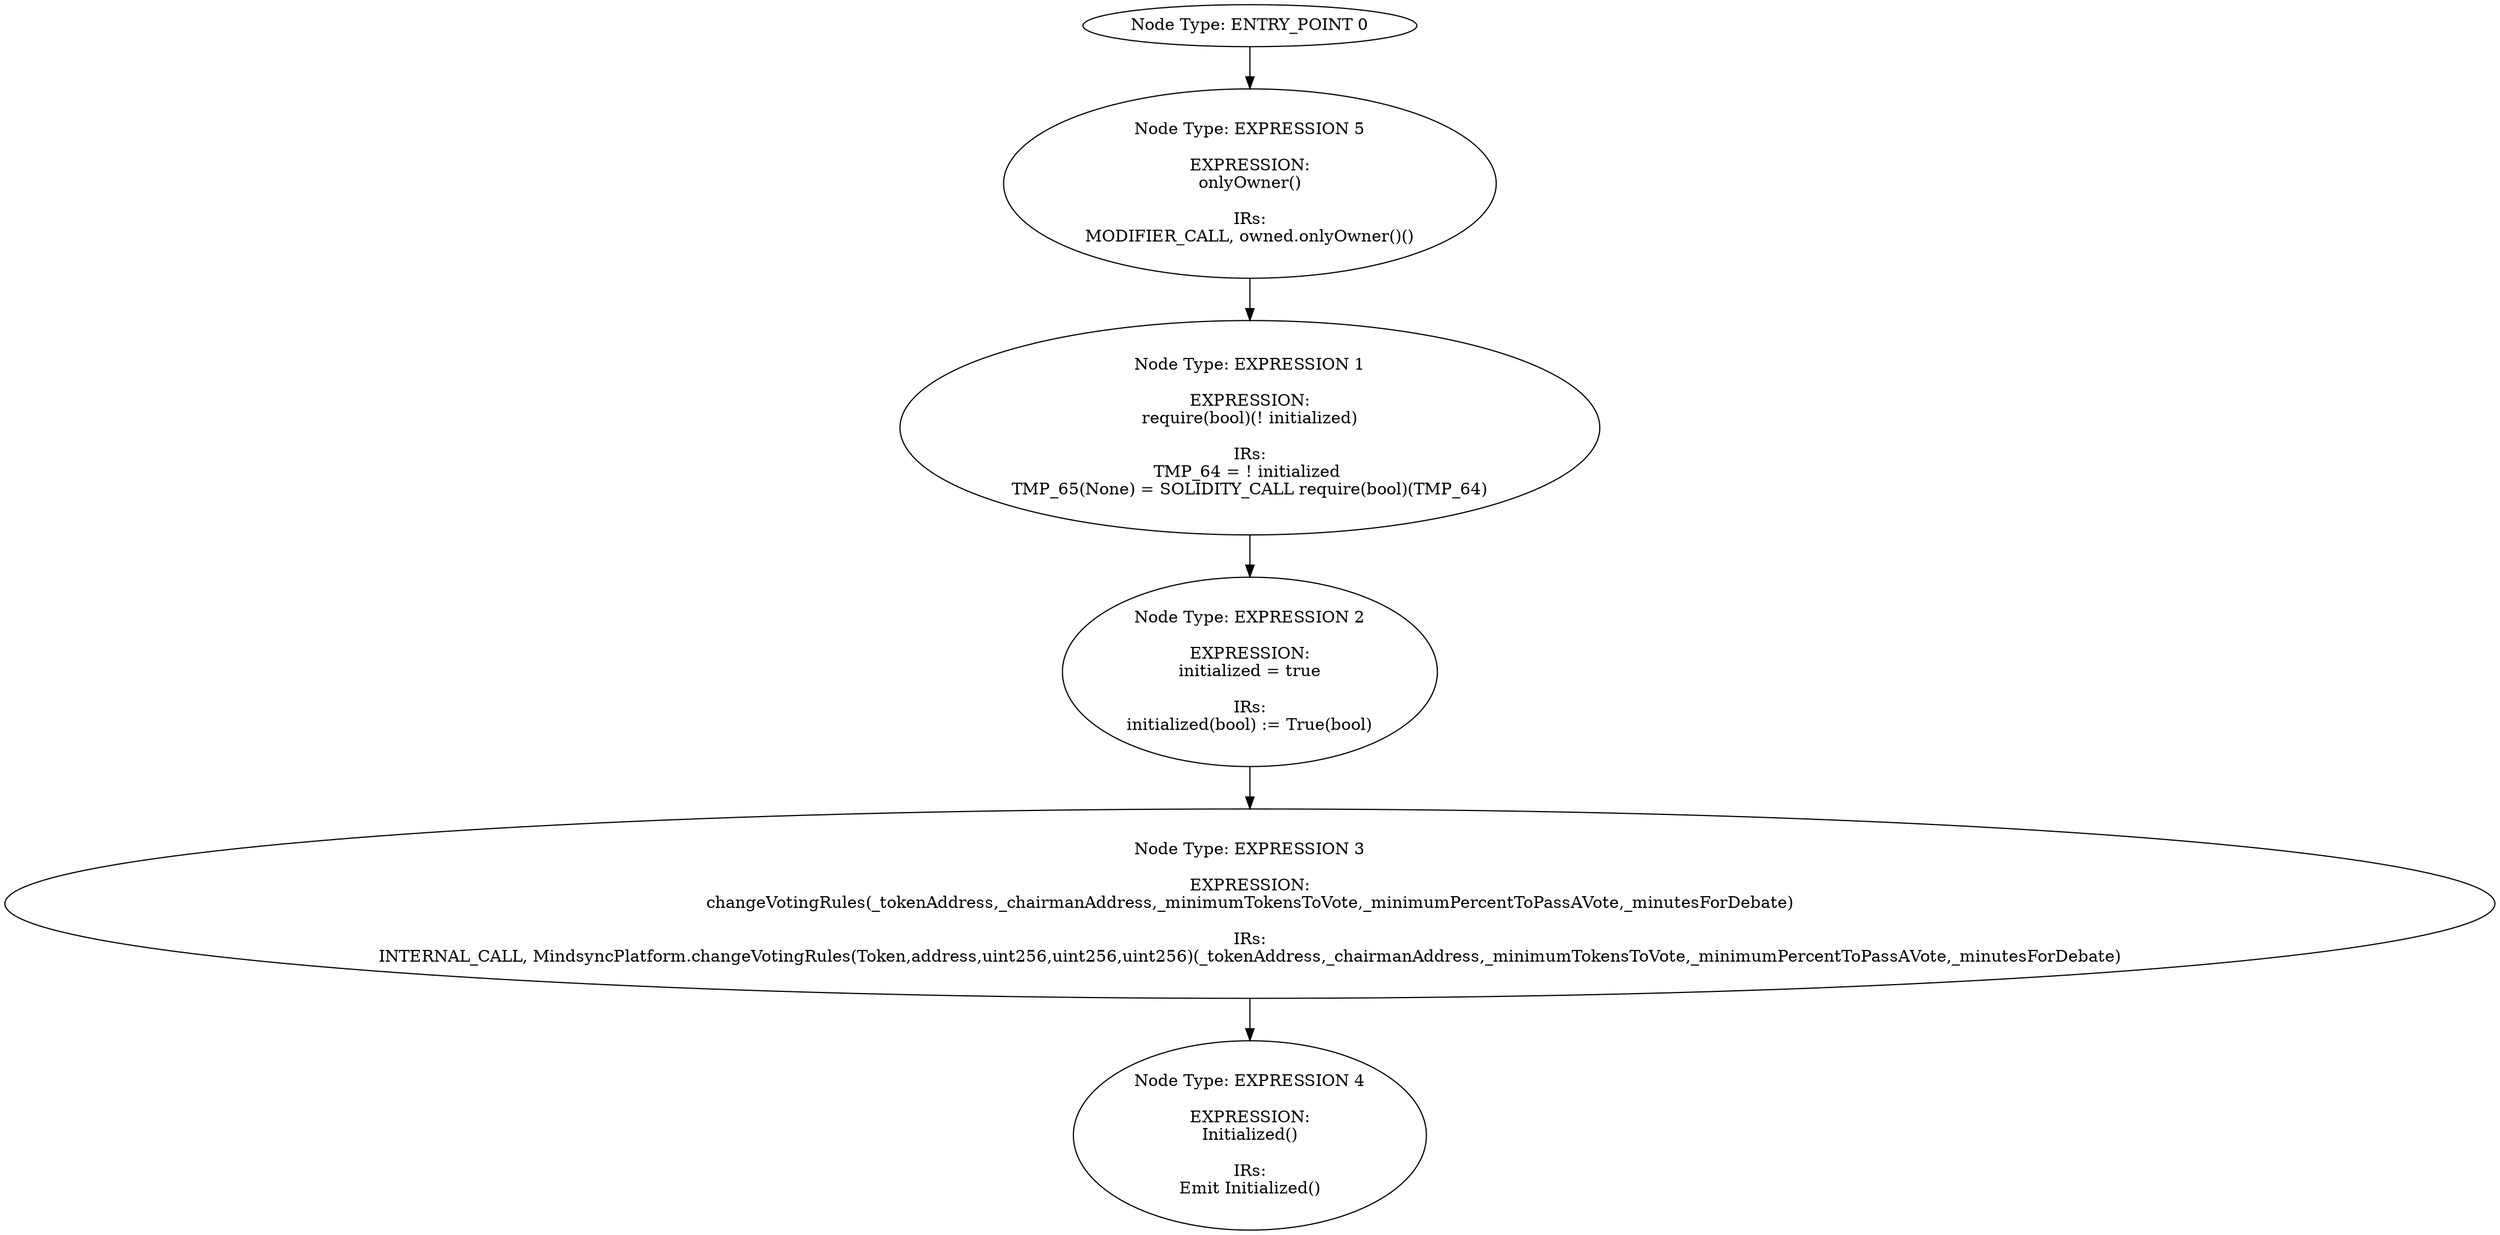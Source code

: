 digraph{
0[label="Node Type: ENTRY_POINT 0
"];
0->5;
1[label="Node Type: EXPRESSION 1

EXPRESSION:
require(bool)(! initialized)

IRs:
TMP_64 = ! initialized 
TMP_65(None) = SOLIDITY_CALL require(bool)(TMP_64)"];
1->2;
2[label="Node Type: EXPRESSION 2

EXPRESSION:
initialized = true

IRs:
initialized(bool) := True(bool)"];
2->3;
3[label="Node Type: EXPRESSION 3

EXPRESSION:
changeVotingRules(_tokenAddress,_chairmanAddress,_minimumTokensToVote,_minimumPercentToPassAVote,_minutesForDebate)

IRs:
INTERNAL_CALL, MindsyncPlatform.changeVotingRules(Token,address,uint256,uint256,uint256)(_tokenAddress,_chairmanAddress,_minimumTokensToVote,_minimumPercentToPassAVote,_minutesForDebate)"];
3->4;
4[label="Node Type: EXPRESSION 4

EXPRESSION:
Initialized()

IRs:
Emit Initialized()"];
5[label="Node Type: EXPRESSION 5

EXPRESSION:
onlyOwner()

IRs:
MODIFIER_CALL, owned.onlyOwner()()"];
5->1;
}
